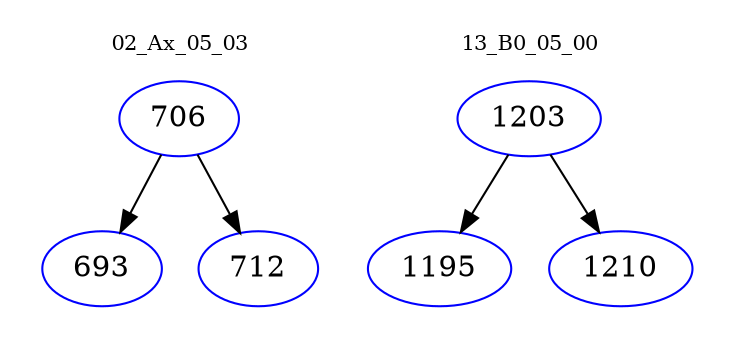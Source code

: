 digraph{
subgraph cluster_0 {
color = white
label = "02_Ax_05_03";
fontsize=10;
T0_706 [label="706", color="blue"]
T0_706 -> T0_693 [color="black"]
T0_693 [label="693", color="blue"]
T0_706 -> T0_712 [color="black"]
T0_712 [label="712", color="blue"]
}
subgraph cluster_1 {
color = white
label = "13_B0_05_00";
fontsize=10;
T1_1203 [label="1203", color="blue"]
T1_1203 -> T1_1195 [color="black"]
T1_1195 [label="1195", color="blue"]
T1_1203 -> T1_1210 [color="black"]
T1_1210 [label="1210", color="blue"]
}
}
